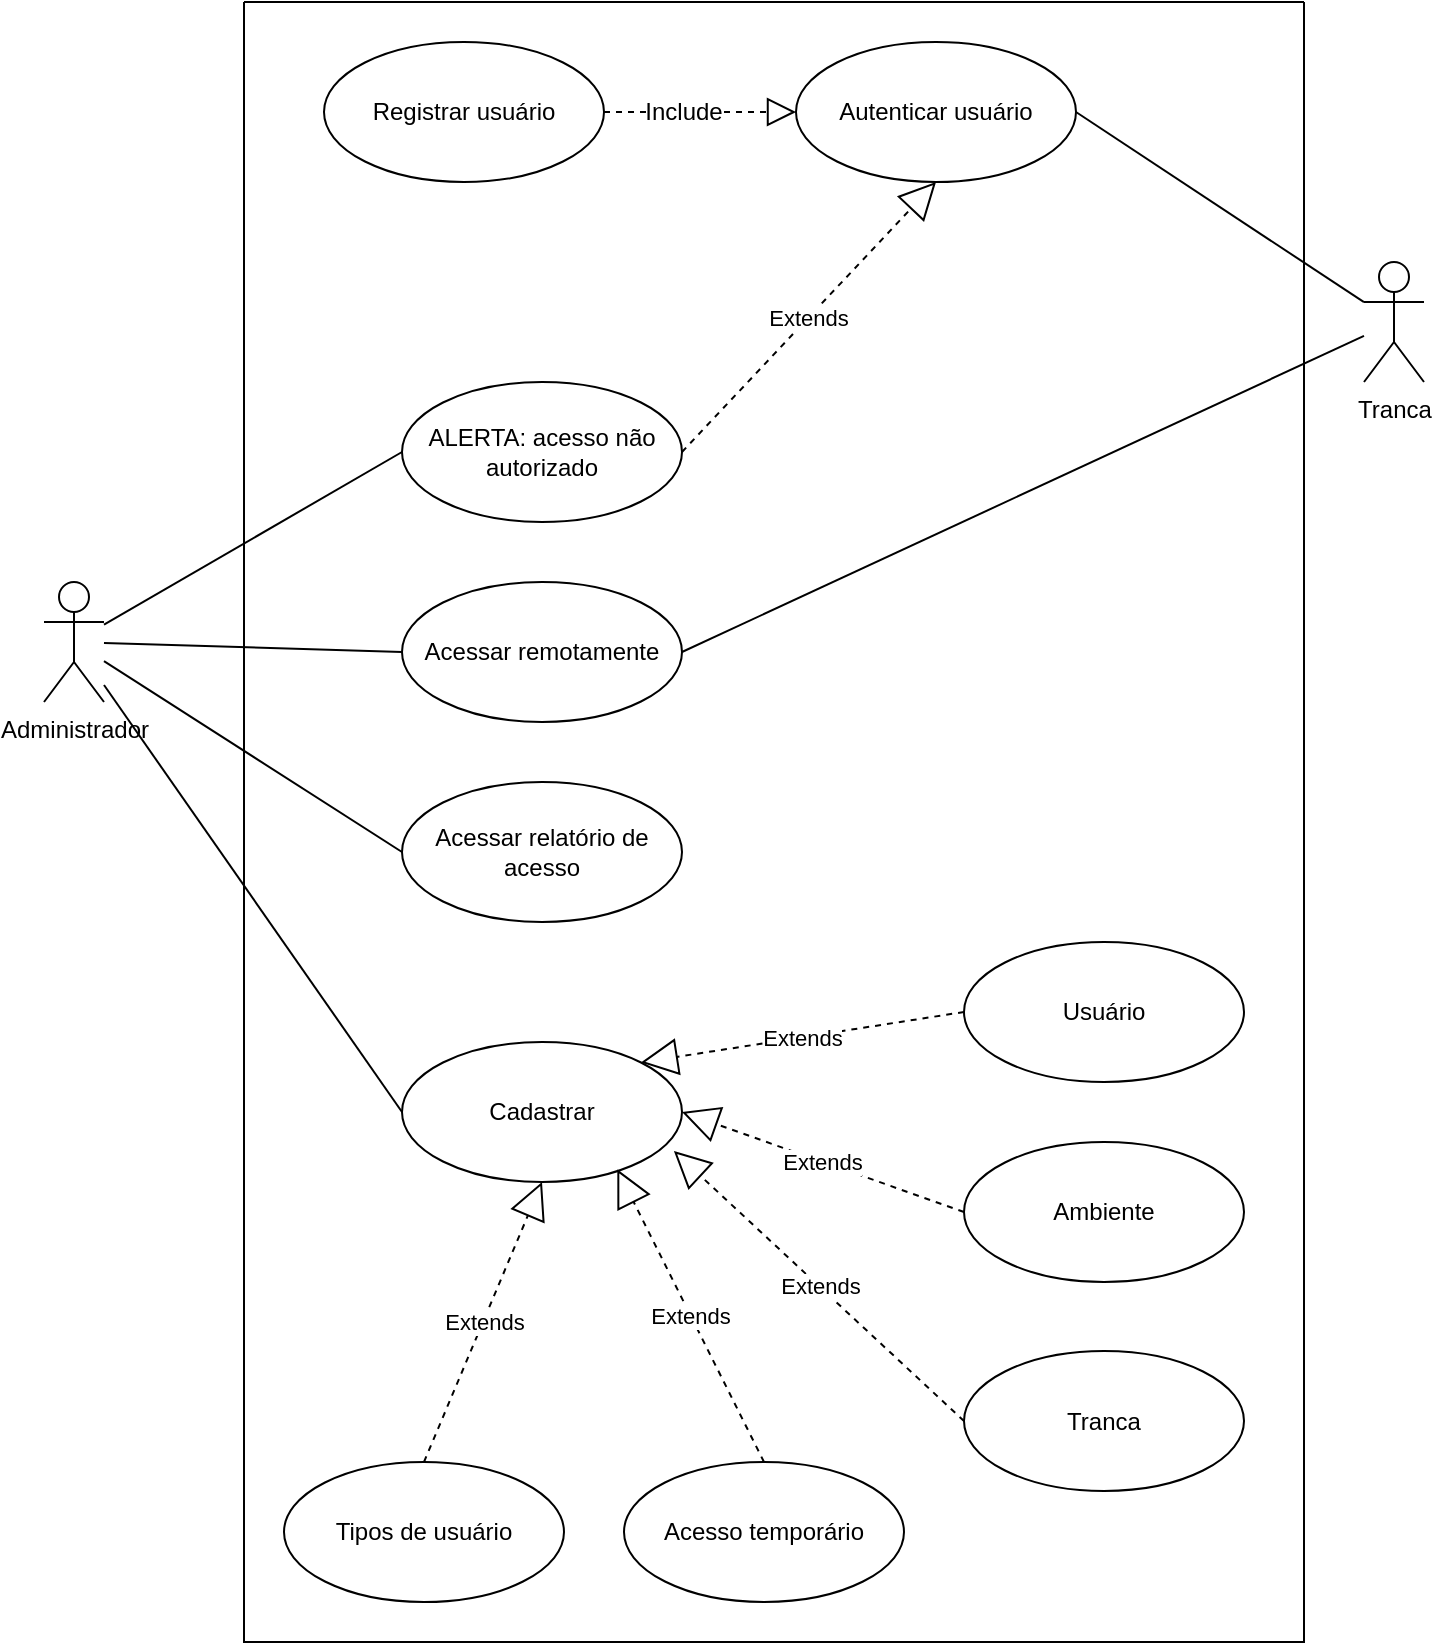 <mxfile>
    <diagram name="Página-1" id="2jphilSjgBzsml_n2fzB">
        <mxGraphModel dx="1577" dy="2080" grid="1" gridSize="10" guides="1" tooltips="1" connect="1" arrows="1" fold="1" page="1" pageScale="1" pageWidth="827" pageHeight="1169" math="0" shadow="0">
            <root>
                <mxCell id="0"/>
                <mxCell id="1" parent="0"/>
                <mxCell id="VgVW2ox4PpsKhokzol7R-1" value="Administrador" style="shape=umlActor;verticalLabelPosition=bottom;verticalAlign=top;html=1;" parent="1" vertex="1">
                    <mxGeometry x="210" y="200" width="30" height="60" as="geometry"/>
                </mxCell>
                <mxCell id="VgVW2ox4PpsKhokzol7R-7" value="Acessar relatório de acesso" style="ellipse;whiteSpace=wrap;html=1;" parent="1" vertex="1">
                    <mxGeometry x="389" y="300" width="140" height="70" as="geometry"/>
                </mxCell>
                <mxCell id="2" value="Acessar remotamente" style="ellipse;whiteSpace=wrap;html=1;" parent="1" vertex="1">
                    <mxGeometry x="389" y="200" width="140" height="70" as="geometry"/>
                </mxCell>
                <mxCell id="12" value="ALERTA: acesso não autorizado" style="ellipse;whiteSpace=wrap;html=1;" parent="1" vertex="1">
                    <mxGeometry x="389" y="100" width="140" height="70" as="geometry"/>
                </mxCell>
                <mxCell id="15" value="Autenticar usuário" style="ellipse;whiteSpace=wrap;html=1;" vertex="1" parent="1">
                    <mxGeometry x="586" y="-70" width="140" height="70" as="geometry"/>
                </mxCell>
                <mxCell id="16" value="Cadastrar" style="ellipse;whiteSpace=wrap;html=1;" vertex="1" parent="1">
                    <mxGeometry x="389" y="430" width="140" height="70" as="geometry"/>
                </mxCell>
                <mxCell id="19" value="Registrar usuário" style="ellipse;whiteSpace=wrap;html=1;" vertex="1" parent="1">
                    <mxGeometry x="350" y="-70" width="140" height="70" as="geometry"/>
                </mxCell>
                <mxCell id="20" value="Usuário" style="ellipse;whiteSpace=wrap;html=1;" vertex="1" parent="1">
                    <mxGeometry x="670" y="380" width="140" height="70" as="geometry"/>
                </mxCell>
                <mxCell id="21" value="Ambiente" style="ellipse;whiteSpace=wrap;html=1;" vertex="1" parent="1">
                    <mxGeometry x="670" y="480" width="140" height="70" as="geometry"/>
                </mxCell>
                <mxCell id="22" value="Tranca" style="ellipse;whiteSpace=wrap;html=1;" vertex="1" parent="1">
                    <mxGeometry x="670" y="584.5" width="140" height="70" as="geometry"/>
                </mxCell>
                <mxCell id="23" value="Acesso temporário" style="ellipse;whiteSpace=wrap;html=1;" vertex="1" parent="1">
                    <mxGeometry x="500" y="640" width="140" height="70" as="geometry"/>
                </mxCell>
                <mxCell id="24" value="Tipos de usuário" style="ellipse;whiteSpace=wrap;html=1;" vertex="1" parent="1">
                    <mxGeometry x="330" y="640" width="140" height="70" as="geometry"/>
                </mxCell>
                <mxCell id="25" value="" style="endArrow=block;dashed=1;endFill=0;endSize=12;html=1;exitX=1;exitY=0.5;exitDx=0;exitDy=0;entryX=0;entryY=0.5;entryDx=0;entryDy=0;" edge="1" parent="1" source="19" target="15">
                    <mxGeometry width="160" relative="1" as="geometry">
                        <mxPoint x="470" y="10" as="sourcePoint"/>
                        <mxPoint x="630" y="10" as="targetPoint"/>
                    </mxGeometry>
                </mxCell>
                <mxCell id="26" value="Extends" style="endArrow=block;endSize=16;endFill=0;html=1;entryX=0.5;entryY=1;entryDx=0;entryDy=0;exitX=1;exitY=0.5;exitDx=0;exitDy=0;dashed=1;" edge="1" parent="1" source="12" target="15">
                    <mxGeometry width="160" relative="1" as="geometry">
                        <mxPoint x="400" y="60" as="sourcePoint"/>
                        <mxPoint x="560" y="60" as="targetPoint"/>
                    </mxGeometry>
                </mxCell>
                <mxCell id="27" value="Include" style="text;html=1;strokeColor=none;fillColor=none;align=center;verticalAlign=middle;whiteSpace=wrap;rounded=0;labelBackgroundColor=default;" vertex="1" parent="1">
                    <mxGeometry x="500" y="-50" width="60" height="30" as="geometry"/>
                </mxCell>
                <mxCell id="29" value="Extends" style="endArrow=block;endSize=16;endFill=0;html=1;exitX=0;exitY=0.5;exitDx=0;exitDy=0;entryX=1;entryY=0;entryDx=0;entryDy=0;dashed=1;" edge="1" parent="1" source="20" target="16">
                    <mxGeometry width="160" relative="1" as="geometry">
                        <mxPoint x="670" y="420" as="sourcePoint"/>
                        <mxPoint x="524" y="450" as="targetPoint"/>
                    </mxGeometry>
                </mxCell>
                <mxCell id="30" value="Extends" style="endArrow=block;endSize=16;endFill=0;html=1;exitX=0;exitY=0.5;exitDx=0;exitDy=0;entryX=1;entryY=0.5;entryDx=0;entryDy=0;dashed=1;" edge="1" parent="1" source="21" target="16">
                    <mxGeometry width="160" relative="1" as="geometry">
                        <mxPoint x="690.5" y="454.75" as="sourcePoint"/>
                        <mxPoint x="528.997" y="480.001" as="targetPoint"/>
                    </mxGeometry>
                </mxCell>
                <mxCell id="31" value="Extends" style="endArrow=block;endSize=16;endFill=0;html=1;exitX=0;exitY=0.5;exitDx=0;exitDy=0;entryX=0.971;entryY=0.779;entryDx=0;entryDy=0;entryPerimeter=0;dashed=1;" edge="1" parent="1" source="22" target="16">
                    <mxGeometry width="160" relative="1" as="geometry">
                        <mxPoint x="680" y="570" as="sourcePoint"/>
                        <mxPoint x="539.0" y="520" as="targetPoint"/>
                    </mxGeometry>
                </mxCell>
                <mxCell id="32" value="Extends" style="endArrow=block;endSize=16;endFill=0;html=1;exitX=0.5;exitY=0;exitDx=0;exitDy=0;entryX=0.769;entryY=0.91;entryDx=0;entryDy=0;entryPerimeter=0;dashed=1;" edge="1" parent="1" source="23" target="16">
                    <mxGeometry width="160" relative="1" as="geometry">
                        <mxPoint x="605.06" y="651.97" as="sourcePoint"/>
                        <mxPoint x="460.0" y="517.0" as="targetPoint"/>
                    </mxGeometry>
                </mxCell>
                <mxCell id="33" value="Extends" style="endArrow=block;endSize=16;endFill=0;html=1;exitX=0.5;exitY=0;exitDx=0;exitDy=0;entryX=0.5;entryY=1;entryDx=0;entryDy=0;dashed=1;" edge="1" parent="1" source="24" target="16">
                    <mxGeometry width="160" relative="1" as="geometry">
                        <mxPoint x="489.75" y="659.25" as="sourcePoint"/>
                        <mxPoint x="428.247" y="508.999" as="targetPoint"/>
                    </mxGeometry>
                </mxCell>
                <mxCell id="34" value="Tranca" style="shape=umlActor;verticalLabelPosition=bottom;verticalAlign=top;html=1;" vertex="1" parent="1">
                    <mxGeometry x="870" y="40" width="30" height="60" as="geometry"/>
                </mxCell>
                <mxCell id="35" value="" style="endArrow=none;html=1;exitX=1;exitY=0.5;exitDx=0;exitDy=0;" edge="1" parent="1" source="15" target="34">
                    <mxGeometry width="50" height="50" relative="1" as="geometry">
                        <mxPoint x="770" y="120" as="sourcePoint"/>
                        <mxPoint x="820" y="70" as="targetPoint"/>
                    </mxGeometry>
                </mxCell>
                <mxCell id="36" value="" style="endArrow=none;html=1;entryX=0;entryY=0.5;entryDx=0;entryDy=0;" edge="1" parent="1" source="VgVW2ox4PpsKhokzol7R-1" target="2">
                    <mxGeometry width="50" height="50" relative="1" as="geometry">
                        <mxPoint x="260" y="240" as="sourcePoint"/>
                        <mxPoint x="370" y="250" as="targetPoint"/>
                    </mxGeometry>
                </mxCell>
                <mxCell id="37" value="" style="endArrow=none;html=1;entryX=0;entryY=0.5;entryDx=0;entryDy=0;" edge="1" parent="1" source="VgVW2ox4PpsKhokzol7R-1" target="VgVW2ox4PpsKhokzol7R-7">
                    <mxGeometry width="50" height="50" relative="1" as="geometry">
                        <mxPoint x="210" y="359.997" as="sourcePoint"/>
                        <mxPoint x="359.0" y="364.54" as="targetPoint"/>
                    </mxGeometry>
                </mxCell>
                <mxCell id="38" value="" style="endArrow=none;html=1;entryX=0;entryY=0.5;entryDx=0;entryDy=0;" edge="1" parent="1" source="VgVW2ox4PpsKhokzol7R-1" target="16">
                    <mxGeometry width="50" height="50" relative="1" as="geometry">
                        <mxPoint x="210" y="354.604" as="sourcePoint"/>
                        <mxPoint x="359.0" y="450" as="targetPoint"/>
                    </mxGeometry>
                </mxCell>
                <mxCell id="39" value="" style="endArrow=none;html=1;entryX=0;entryY=0.5;entryDx=0;entryDy=0;" edge="1" parent="1" source="VgVW2ox4PpsKhokzol7R-1" target="12">
                    <mxGeometry width="50" height="50" relative="1" as="geometry">
                        <mxPoint x="240" y="179.997" as="sourcePoint"/>
                        <mxPoint x="389.0" y="184.54" as="targetPoint"/>
                    </mxGeometry>
                </mxCell>
                <mxCell id="41" value="" style="swimlane;startSize=0;labelBackgroundColor=default;" vertex="1" parent="1">
                    <mxGeometry x="310" y="-90" width="530" height="820" as="geometry"/>
                </mxCell>
                <mxCell id="42" value="" style="endArrow=none;html=1;exitX=1;exitY=0.5;exitDx=0;exitDy=0;" edge="1" parent="1" source="2" target="34">
                    <mxGeometry width="50" height="50" relative="1" as="geometry">
                        <mxPoint x="640.0" y="74.91" as="sourcePoint"/>
                        <mxPoint x="784" y="170.004" as="targetPoint"/>
                    </mxGeometry>
                </mxCell>
            </root>
        </mxGraphModel>
    </diagram>
</mxfile>